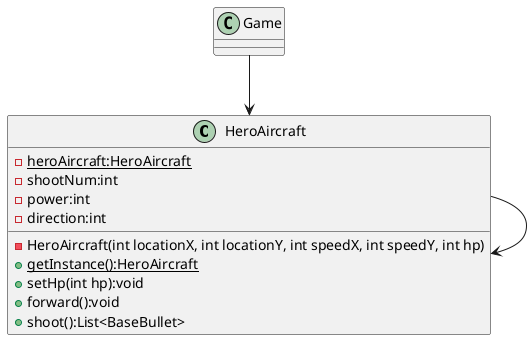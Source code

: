 @startuml
'https://plantuml.com/class-diagram

class HeroAircraft {
    - {static} heroAircraft:HeroAircraft
    - shootNum:int
    - power:int
    - direction:int
    - HeroAircraft(int locationX, int locationY, int speedX, int speedY, int hp)
    + {static} getInstance():HeroAircraft
    + setHp(int hp):void
    + forward():void
    + shoot():List<BaseBullet>
}

class Game{}

Game --> HeroAircraft
HeroAircraft --> HeroAircraft

@enduml